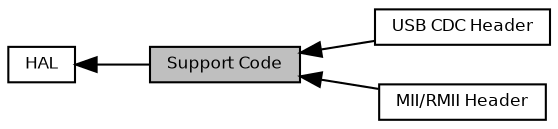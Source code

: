 digraph "Support Code"
{
  bgcolor="transparent";
  edge [fontname="Helvetica",fontsize="8",labelfontname="Helvetica",labelfontsize="8"];
  node [fontname="Helvetica",fontsize="8",shape=record];
  rankdir=LR;
  Node3 [label="USB CDC Header",height=0.2,width=0.4,color="black",URL="$group___u_s_b___c_d_c.html",tooltip="USB CDC Support Header. "];
  Node1 [label="HAL",height=0.2,width=0.4,color="black",URL="$group___i_o.html",tooltip="Hardware Abstraction Layer. "];
  Node2 [label="MII/RMII Header",height=0.2,width=0.4,color="black",URL="$group___m_i_i.html",tooltip="MII/RMII Support Header. "];
  Node0 [label="Support Code",height=0.2,width=0.4,color="black", fillcolor="grey75", style="filled", fontcolor="black"];
  Node1->Node0 [shape=plaintext, dir="back", style="solid"];
  Node0->Node2 [shape=plaintext, dir="back", style="solid"];
  Node0->Node3 [shape=plaintext, dir="back", style="solid"];
}
